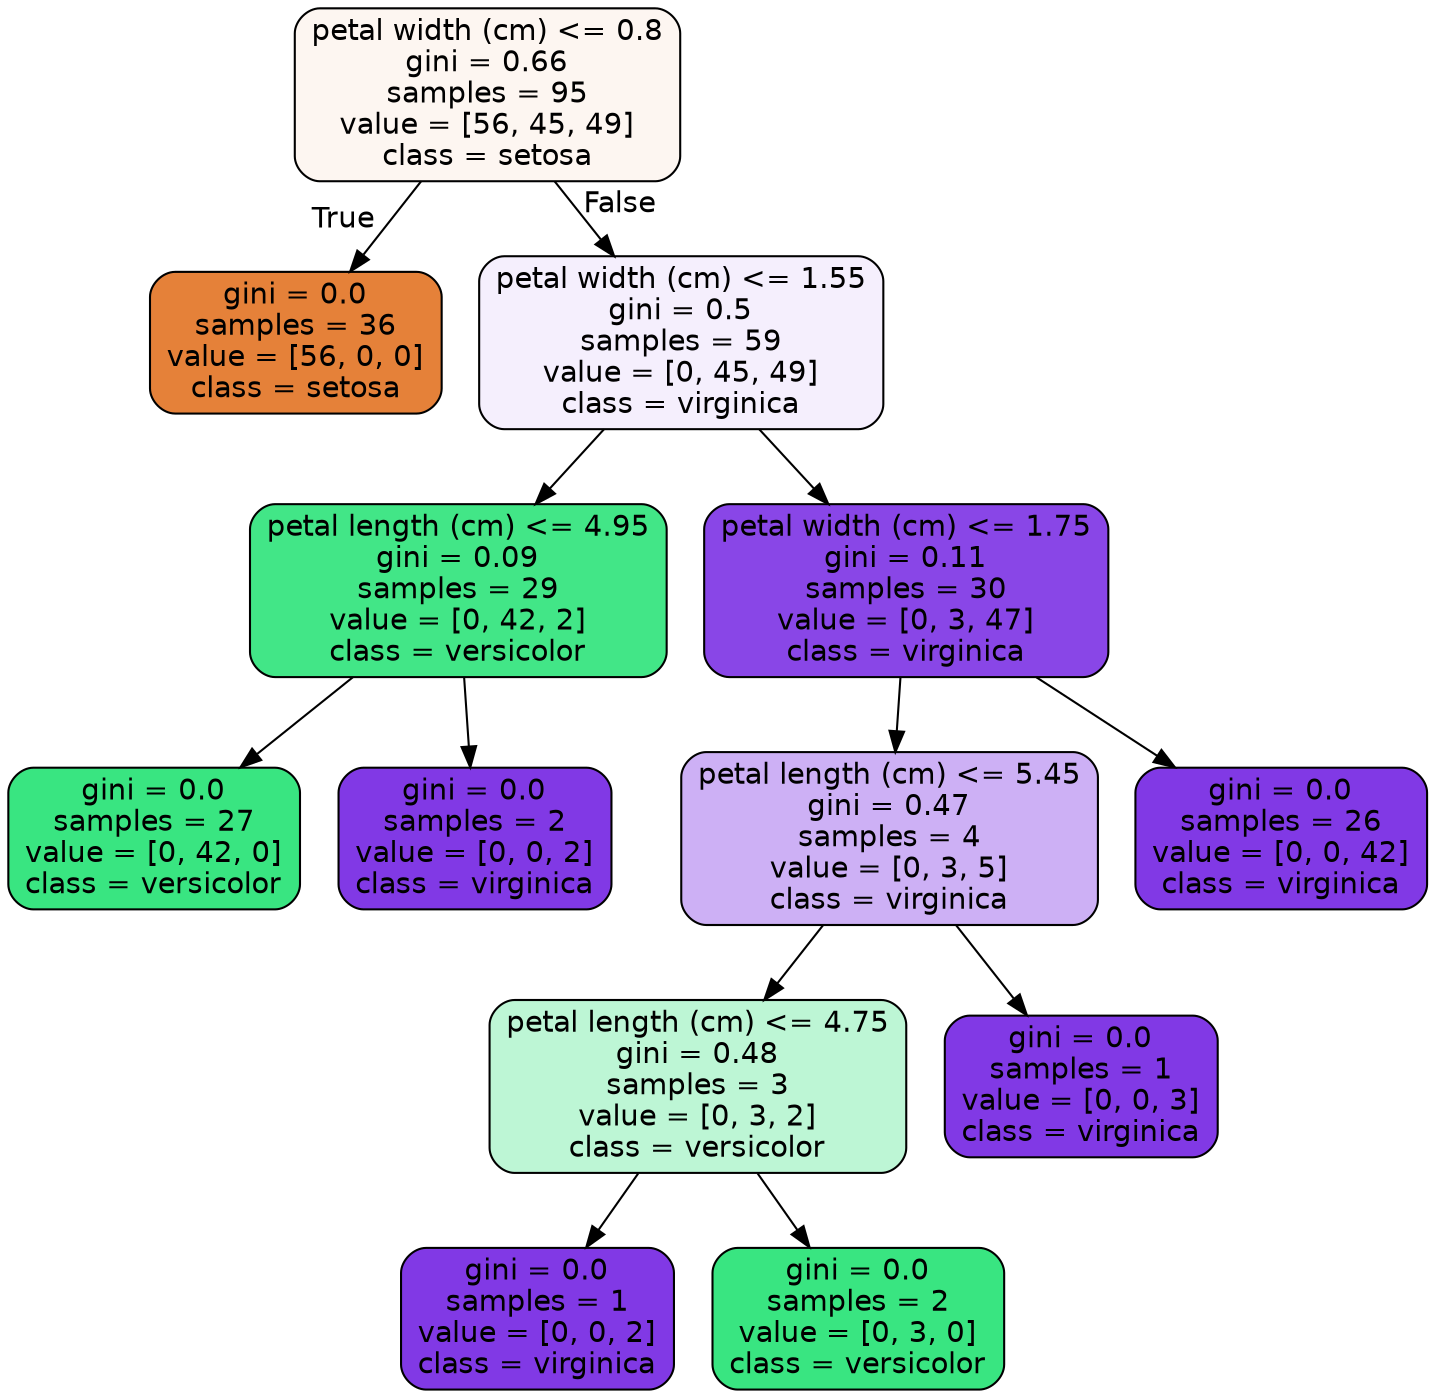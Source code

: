 digraph Tree {
node [shape=box, style="filled, rounded", color="black", fontname="helvetica"] ;
edge [fontname="helvetica"] ;
0 [label="petal width (cm) <= 0.8\ngini = 0.66\nsamples = 95\nvalue = [56, 45, 49]\nclass = setosa", fillcolor="#fdf6f1"] ;
1 [label="gini = 0.0\nsamples = 36\nvalue = [56, 0, 0]\nclass = setosa", fillcolor="#e58139"] ;
0 -> 1 [labeldistance=2.5, labelangle=45, headlabel="True"] ;
2 [label="petal width (cm) <= 1.55\ngini = 0.5\nsamples = 59\nvalue = [0, 45, 49]\nclass = virginica", fillcolor="#f5effd"] ;
0 -> 2 [labeldistance=2.5, labelangle=-45, headlabel="False"] ;
3 [label="petal length (cm) <= 4.95\ngini = 0.09\nsamples = 29\nvalue = [0, 42, 2]\nclass = versicolor", fillcolor="#42e687"] ;
2 -> 3 ;
4 [label="gini = 0.0\nsamples = 27\nvalue = [0, 42, 0]\nclass = versicolor", fillcolor="#39e581"] ;
3 -> 4 ;
5 [label="gini = 0.0\nsamples = 2\nvalue = [0, 0, 2]\nclass = virginica", fillcolor="#8139e5"] ;
3 -> 5 ;
6 [label="petal width (cm) <= 1.75\ngini = 0.11\nsamples = 30\nvalue = [0, 3, 47]\nclass = virginica", fillcolor="#8946e7"] ;
2 -> 6 ;
7 [label="petal length (cm) <= 5.45\ngini = 0.47\nsamples = 4\nvalue = [0, 3, 5]\nclass = virginica", fillcolor="#cdb0f5"] ;
6 -> 7 ;
8 [label="petal length (cm) <= 4.75\ngini = 0.48\nsamples = 3\nvalue = [0, 3, 2]\nclass = versicolor", fillcolor="#bdf6d5"] ;
7 -> 8 ;
9 [label="gini = 0.0\nsamples = 1\nvalue = [0, 0, 2]\nclass = virginica", fillcolor="#8139e5"] ;
8 -> 9 ;
10 [label="gini = 0.0\nsamples = 2\nvalue = [0, 3, 0]\nclass = versicolor", fillcolor="#39e581"] ;
8 -> 10 ;
11 [label="gini = 0.0\nsamples = 1\nvalue = [0, 0, 3]\nclass = virginica", fillcolor="#8139e5"] ;
7 -> 11 ;
12 [label="gini = 0.0\nsamples = 26\nvalue = [0, 0, 42]\nclass = virginica", fillcolor="#8139e5"] ;
6 -> 12 ;
}